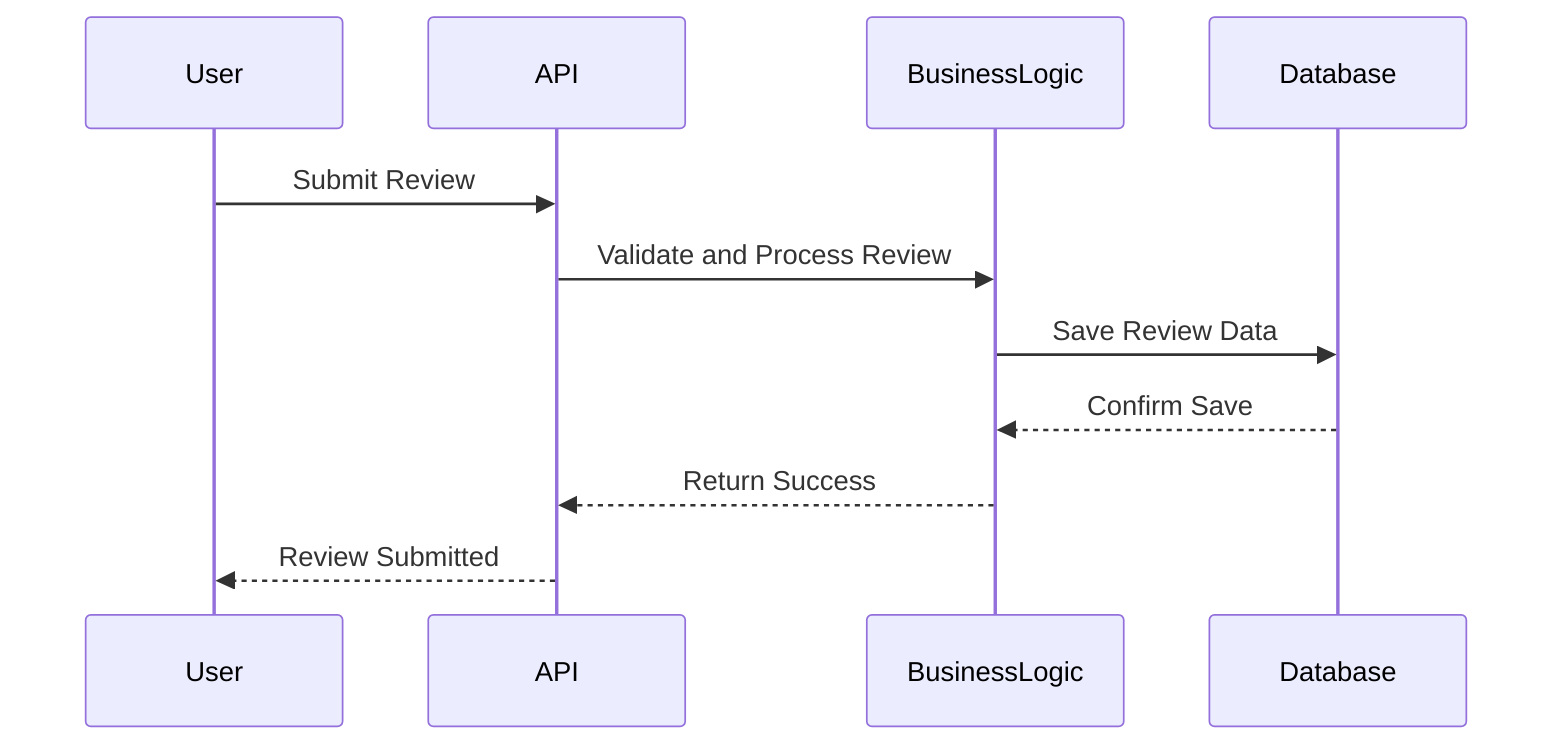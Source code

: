 sequenceDiagram
participant User
participant API
participant BusinessLogic
participant Database

User->>API: Submit Review
API->>BusinessLogic: Validate and Process Review
BusinessLogic->>Database: Save Review Data
Database-->>BusinessLogic: Confirm Save
BusinessLogic-->>API: Return Success
API-->>User: Review Submitted